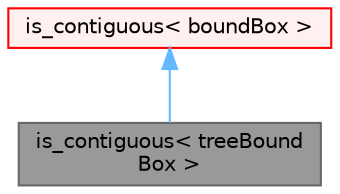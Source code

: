 digraph "is_contiguous&lt; treeBoundBox &gt;"
{
 // LATEX_PDF_SIZE
  bgcolor="transparent";
  edge [fontname=Helvetica,fontsize=10,labelfontname=Helvetica,labelfontsize=10];
  node [fontname=Helvetica,fontsize=10,shape=box,height=0.2,width=0.4];
  Node1 [id="Node000001",label="is_contiguous\< treeBound\lBox \>",height=0.2,width=0.4,color="gray40", fillcolor="grey60", style="filled", fontcolor="black",tooltip=" "];
  Node2 -> Node1 [id="edge1_Node000001_Node000002",dir="back",color="steelblue1",style="solid",tooltip=" "];
  Node2 [id="Node000002",label="is_contiguous\< boundBox \>",height=0.2,width=0.4,color="red", fillcolor="#FFF0F0", style="filled",URL="$structFoam_1_1is__contiguous_3_01boundBox_01_4.html",tooltip=" "];
}

